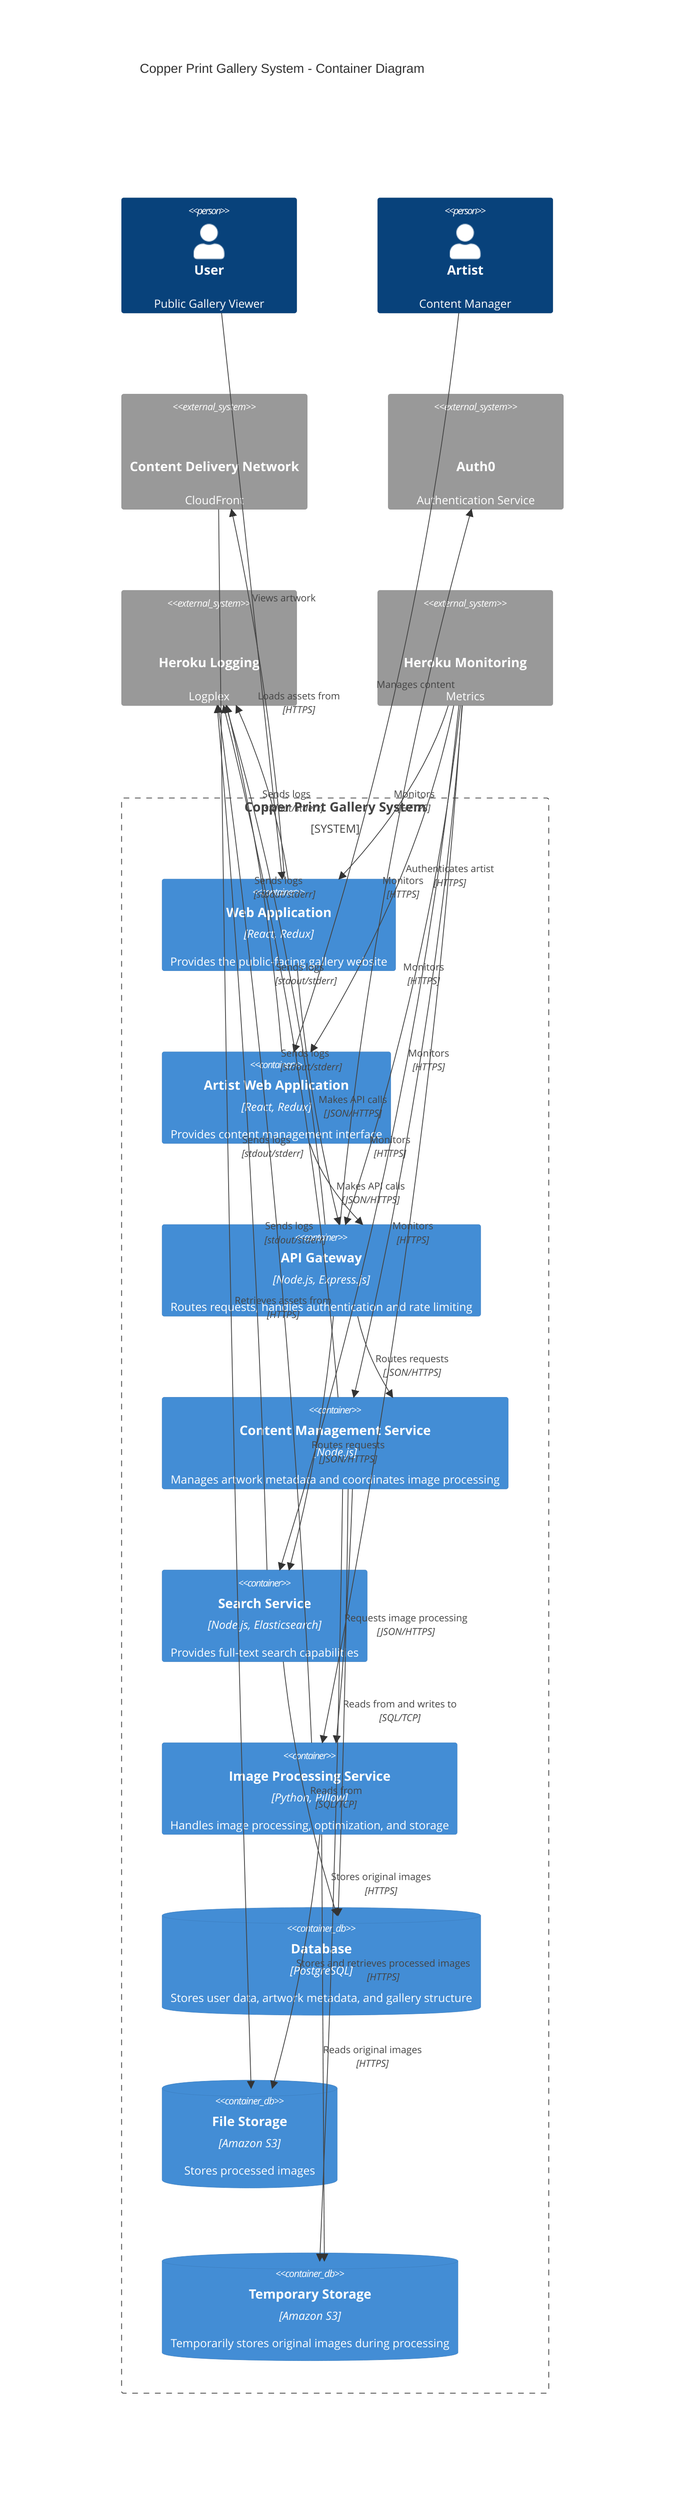 C4Container
    title Copper Print Gallery System - Container Diagram

    Person(user, "User", "Public Gallery Viewer")
    Person(artist, "Artist", "Content Manager")

    System_Boundary(copper_print_gallery, "Copper Print Gallery System") {
        Container(web_app, "Web Application", "React, Redux", "Provides the public-facing gallery website")
        Container(artist_web_app, "Artist Web Application", "React, Redux", "Provides content management interface")
        Container(api_gateway, "API Gateway", "Node.js, Express.js", "Routes requests, handles authentication and rate limiting")
        Container(content_service, "Content Management Service", "Node.js", "Manages artwork metadata and coordinates image processing")
        Container(search_service, "Search Service", "Node.js, Elasticsearch", "Provides full-text search capabilities")
        Container(image_service, "Image Processing Service", "Python, Pillow", "Handles image processing, optimization, and storage")
        ContainerDb(database, "Database", "PostgreSQL", "Stores user data, artwork metadata, and gallery structure")
        ContainerDb(file_storage, "File Storage", "Amazon S3", "Stores processed images")
        ContainerDb(temp_storage, "Temporary Storage", "Amazon S3", "Temporarily stores original images during processing")
    }

    System_Ext(cdn, "Content Delivery Network", "CloudFront", "Serves optimized images and static assets")
    System_Ext(auth0, "Auth0", "Authentication Service", "Handles artist authentication and authorization")
    System_Ext(heroku_logging, "Heroku Logging", "Logplex", "Aggregates logs from all services")
    System_Ext(heroku_monitoring, "Heroku Monitoring", "Metrics", "Monitors system health and performance")

    Rel(user, web_app, "Views artwork")
    Rel(artist, artist_web_app, "Manages content")

    Rel(web_app, api_gateway, "Makes API calls", "JSON/HTTPS")
    Rel(artist_web_app, api_gateway, "Makes API calls", "JSON/HTTPS")
    Rel(web_app, cdn, "Loads assets from", "HTTPS")

    Rel(api_gateway, auth0, "Authenticates artist", "HTTPS")
    Rel(api_gateway, content_service, "Routes requests", "JSON/HTTPS")
    Rel(api_gateway, search_service, "Routes requests", "JSON/HTTPS")

    Rel(content_service, image_service, "Requests image processing", "JSON/HTTPS")
    Rel(content_service, database, "Reads from and writes to", "SQL/TCP")
    Rel(content_service, temp_storage, "Stores original images", "HTTPS")
    Rel(search_service, database, "Reads from", "SQL/TCP")
    Rel(image_service, temp_storage, "Reads original images", "HTTPS")
    Rel(image_service, file_storage, "Stores and retrieves processed images", "HTTPS")

    Rel(cdn, file_storage, "Retrieves assets from", "HTTPS")

    Rel(web_app, heroku_logging, "Sends logs", "stdout/stderr")
    Rel(artist_web_app, heroku_logging, "Sends logs", "stdout/stderr")
    Rel(api_gateway, heroku_logging, "Sends logs", "stdout/stderr")
    Rel(content_service, heroku_logging, "Sends logs", "stdout/stderr")
    Rel(search_service, heroku_logging, "Sends logs", "stdout/stderr")
    Rel(image_service, heroku_logging, "Sends logs", "stdout/stderr")

    Rel(heroku_monitoring, web_app, "Monitors", "HTTPS")
    Rel(heroku_monitoring, artist_web_app, "Monitors", "HTTPS")
    Rel(heroku_monitoring, api_gateway, "Monitors", "HTTPS")
    Rel(heroku_monitoring, content_service, "Monitors", "HTTPS")
    Rel(heroku_monitoring, search_service, "Monitors", "HTTPS")
    Rel(heroku_monitoring, image_service, "Monitors", "HTTPS")

    UpdateLayoutConfig($c4ShapeInRow="3", $c4BoundaryInRow="1")